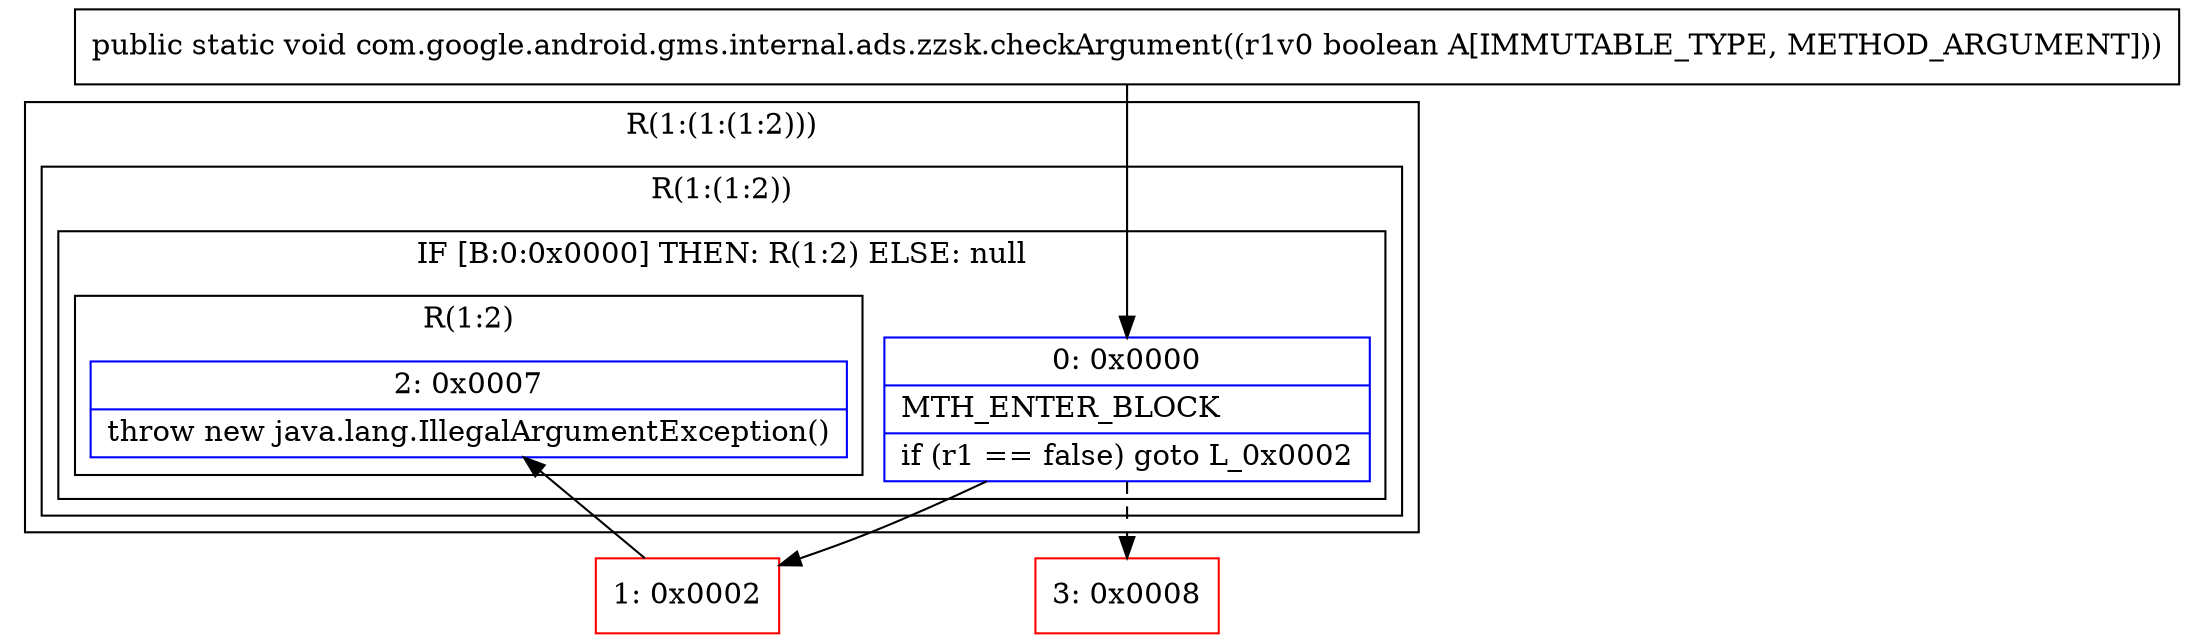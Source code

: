 digraph "CFG forcom.google.android.gms.internal.ads.zzsk.checkArgument(Z)V" {
subgraph cluster_Region_222554416 {
label = "R(1:(1:(1:2)))";
node [shape=record,color=blue];
subgraph cluster_Region_847899452 {
label = "R(1:(1:2))";
node [shape=record,color=blue];
subgraph cluster_IfRegion_1117131706 {
label = "IF [B:0:0x0000] THEN: R(1:2) ELSE: null";
node [shape=record,color=blue];
Node_0 [shape=record,label="{0\:\ 0x0000|MTH_ENTER_BLOCK\l|if (r1 == false) goto L_0x0002\l}"];
subgraph cluster_Region_1777280804 {
label = "R(1:2)";
node [shape=record,color=blue];
Node_2 [shape=record,label="{2\:\ 0x0007|throw new java.lang.IllegalArgumentException()\l}"];
}
}
}
}
Node_1 [shape=record,color=red,label="{1\:\ 0x0002}"];
Node_3 [shape=record,color=red,label="{3\:\ 0x0008}"];
MethodNode[shape=record,label="{public static void com.google.android.gms.internal.ads.zzsk.checkArgument((r1v0 boolean A[IMMUTABLE_TYPE, METHOD_ARGUMENT])) }"];
MethodNode -> Node_0;
Node_0 -> Node_1;
Node_0 -> Node_3[style=dashed];
Node_1 -> Node_2;
}

